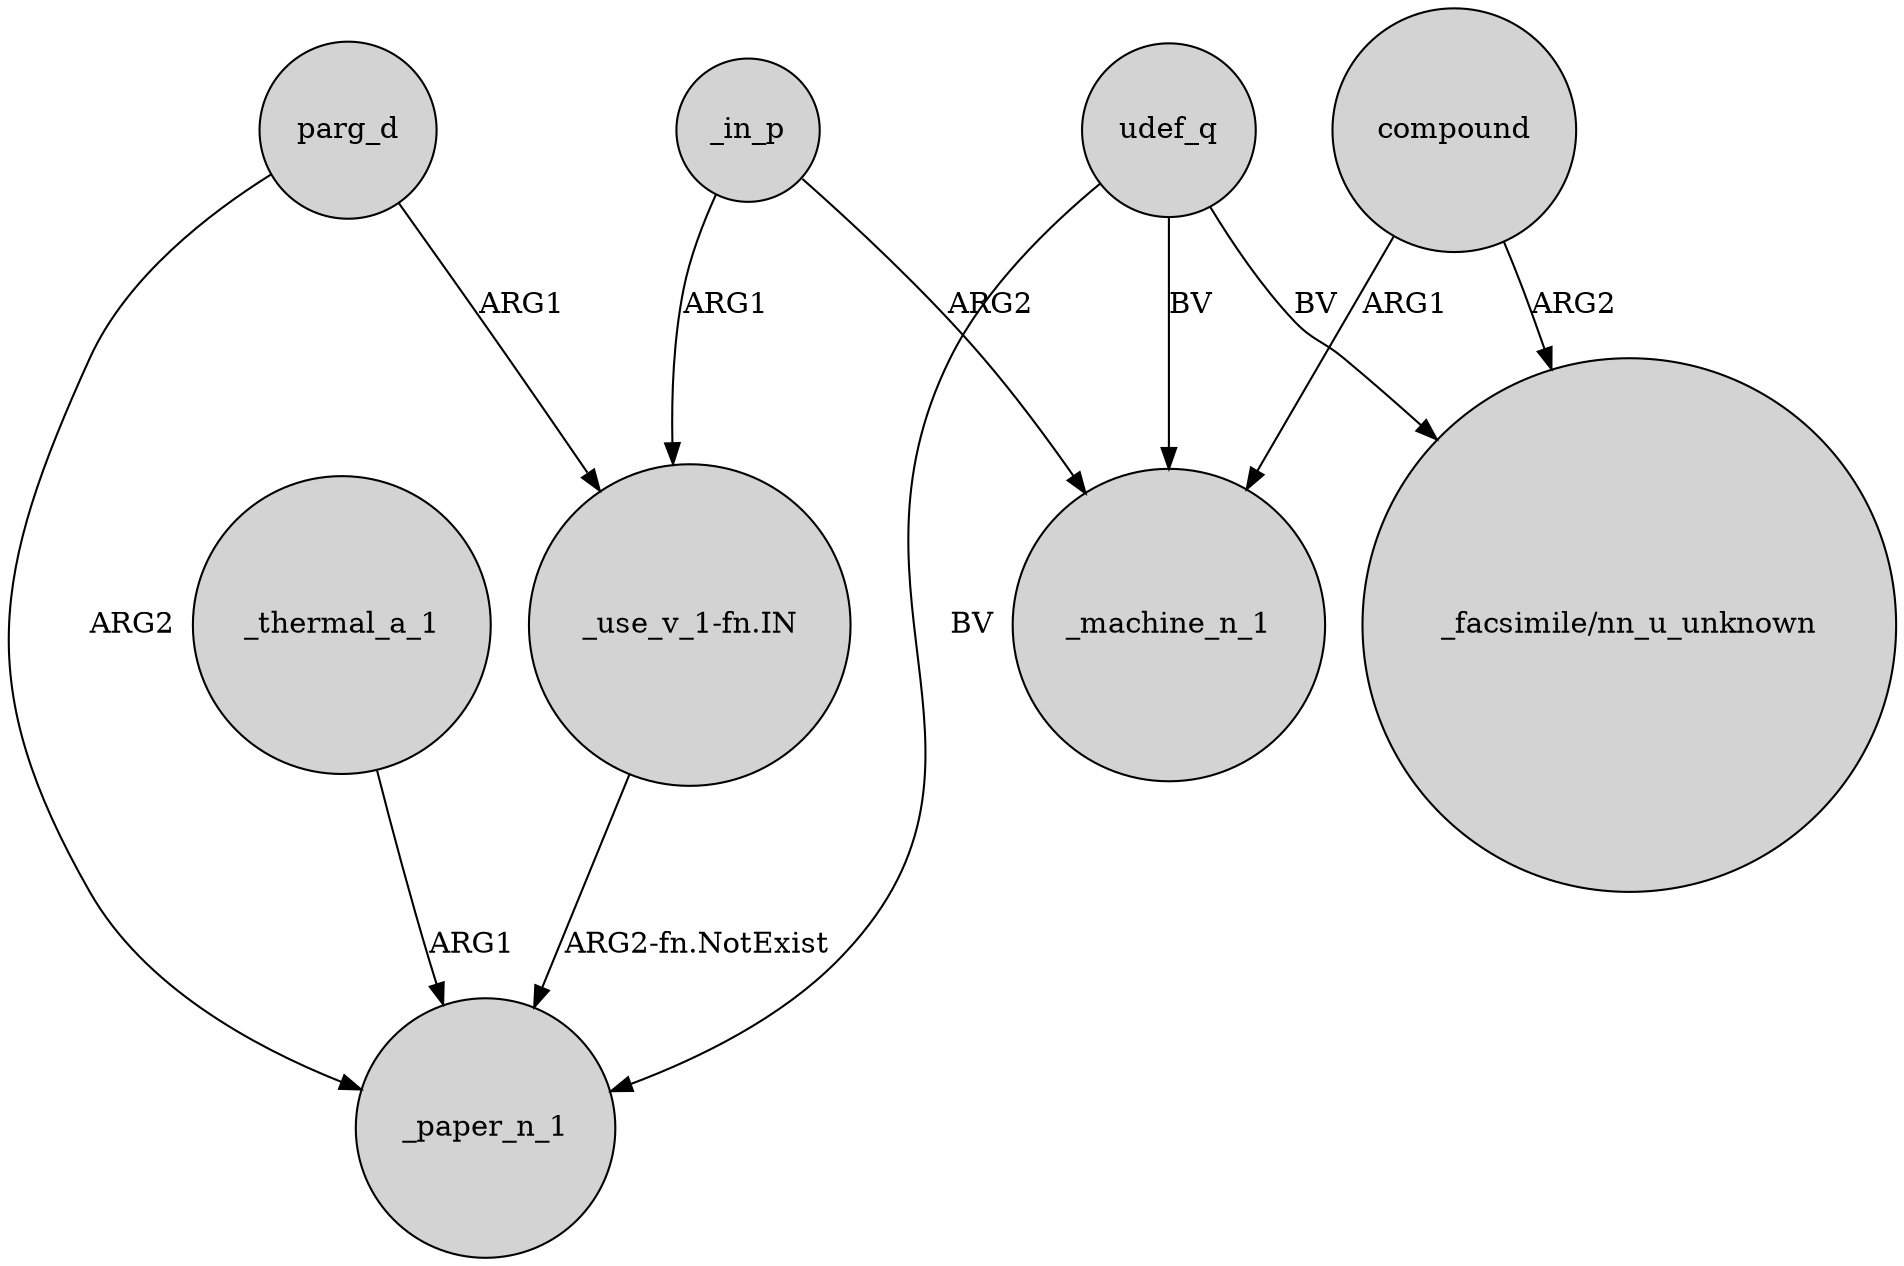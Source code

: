 digraph {
	node [shape=circle style=filled]
	udef_q -> _paper_n_1 [label=BV]
	_thermal_a_1 -> _paper_n_1 [label=ARG1]
	udef_q -> _machine_n_1 [label=BV]
	parg_d -> "_use_v_1-fn.IN" [label=ARG1]
	udef_q -> "_facsimile/nn_u_unknown" [label=BV]
	parg_d -> _paper_n_1 [label=ARG2]
	_in_p -> "_use_v_1-fn.IN" [label=ARG1]
	compound -> _machine_n_1 [label=ARG1]
	"_use_v_1-fn.IN" -> _paper_n_1 [label="ARG2-fn.NotExist"]
	_in_p -> _machine_n_1 [label=ARG2]
	compound -> "_facsimile/nn_u_unknown" [label=ARG2]
}
